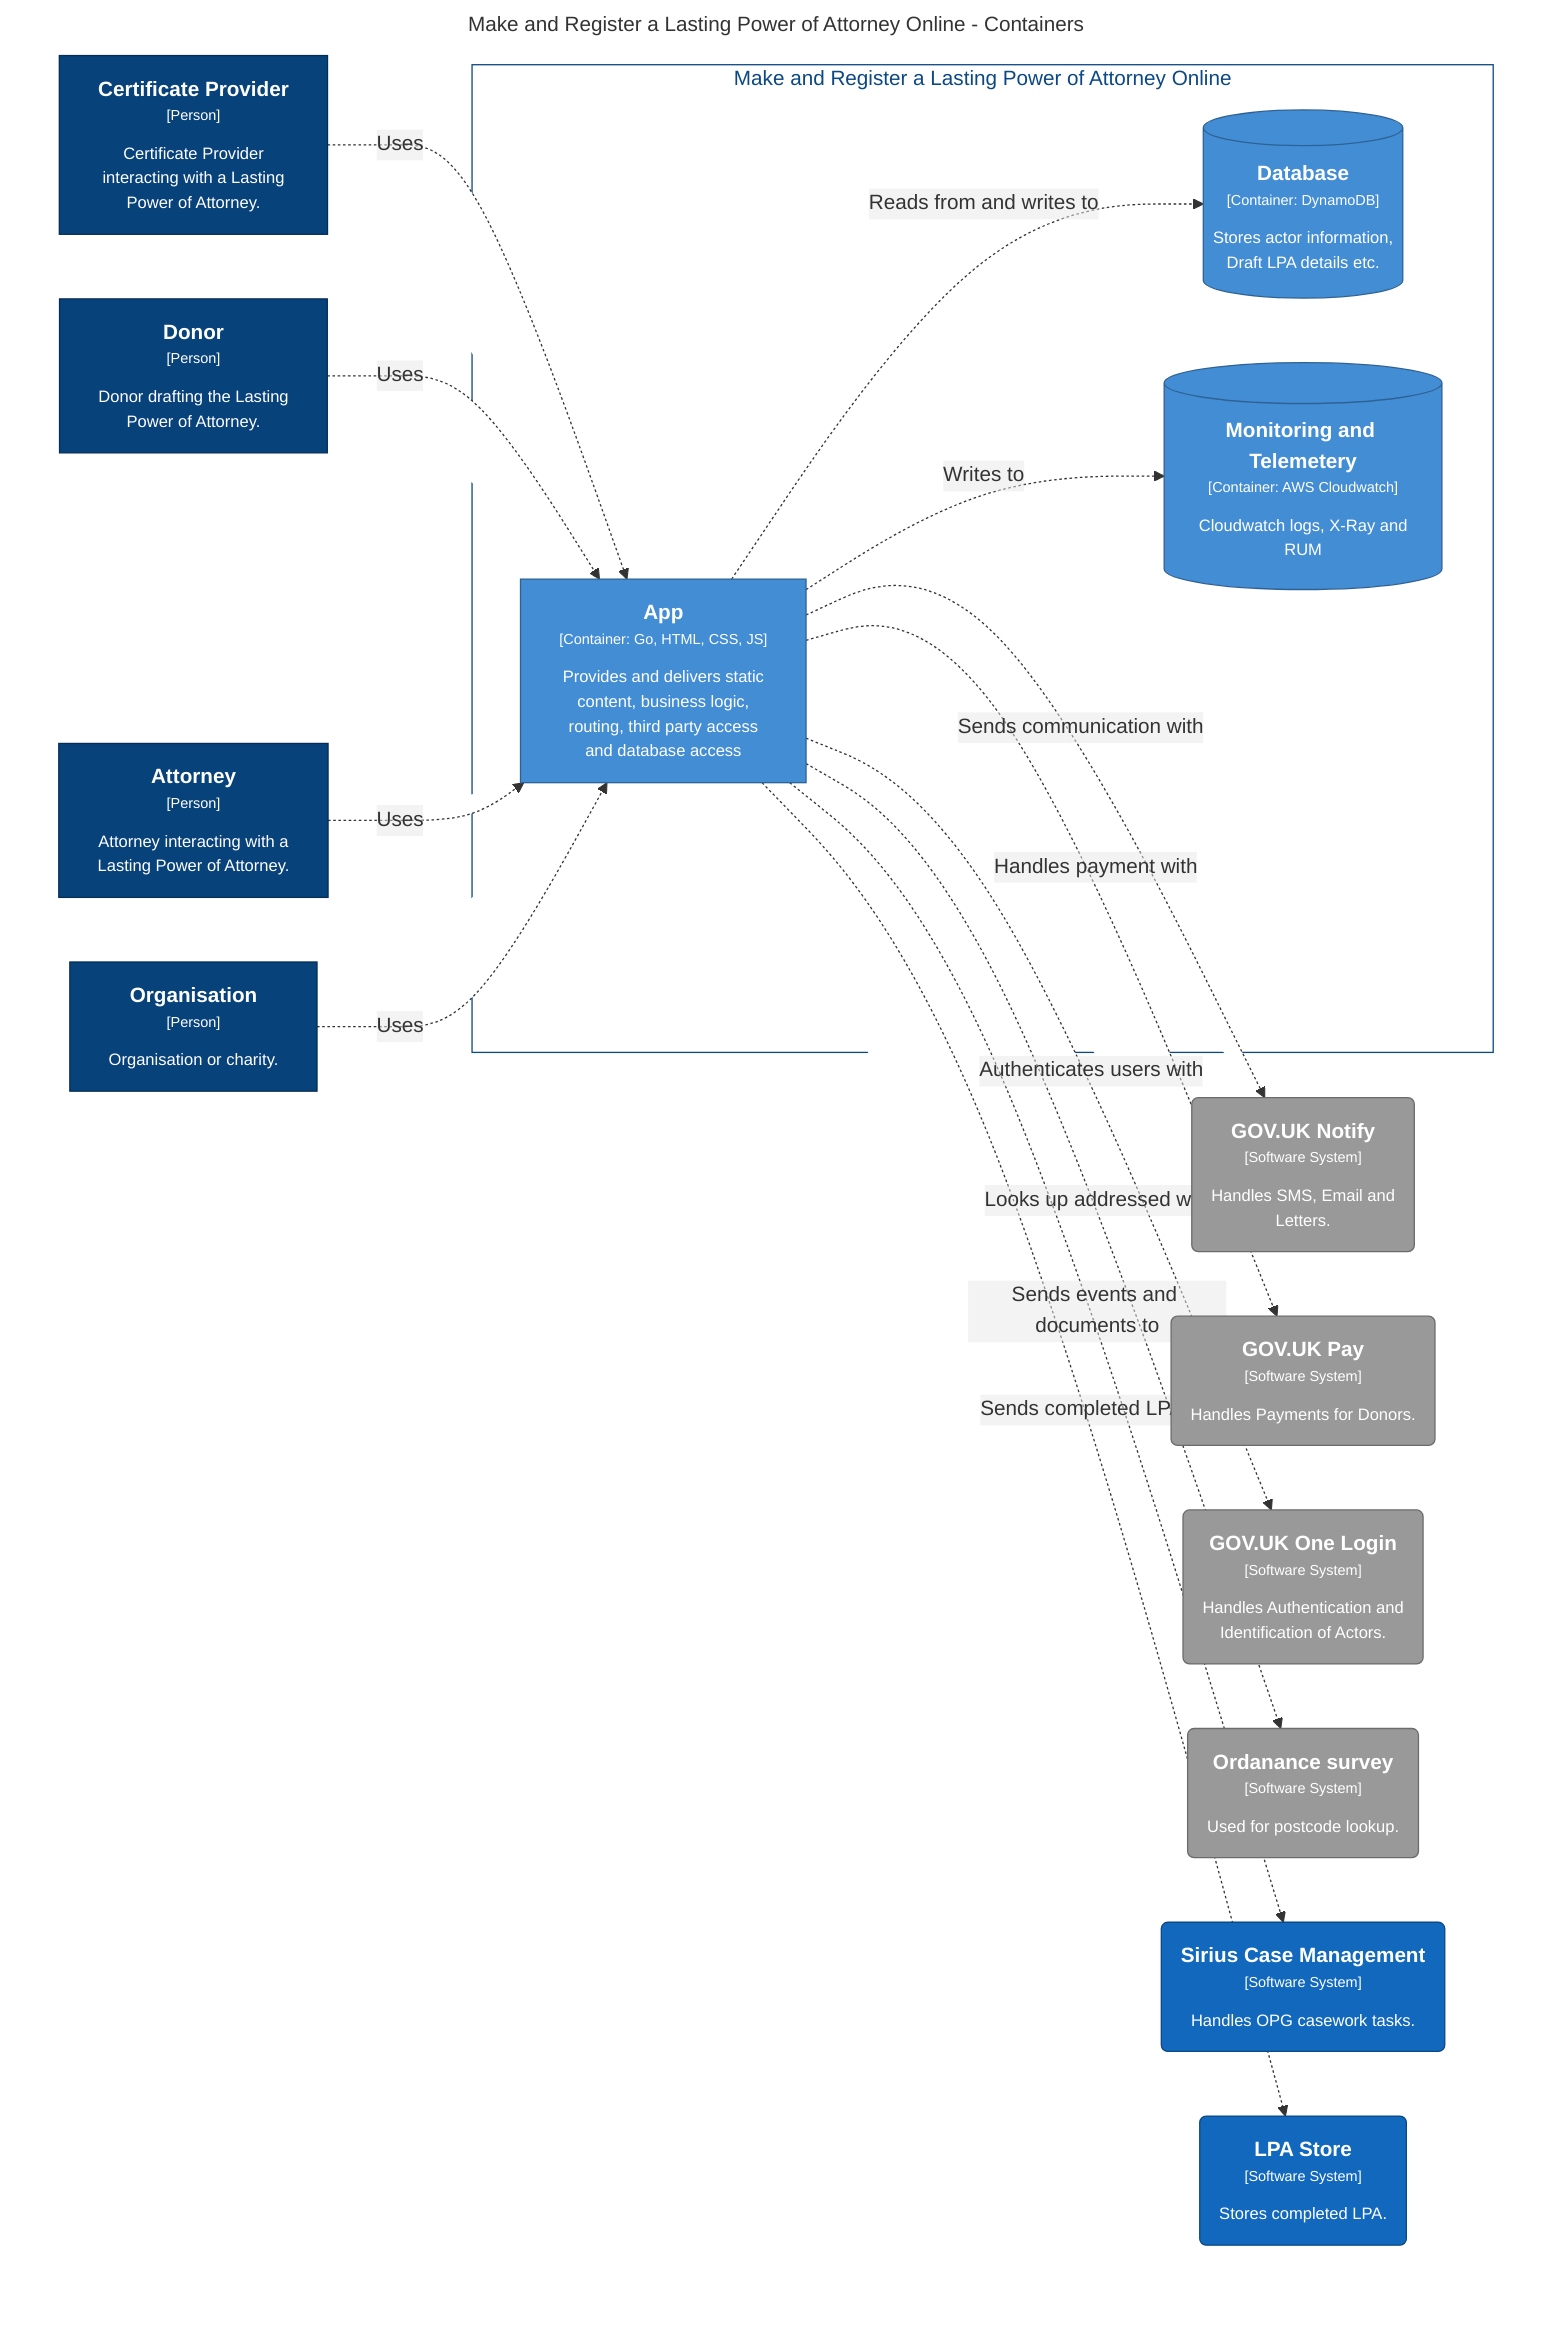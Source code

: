 graph TB
  linkStyle default fill:#ffffff

  subgraph diagram ["Make and Register a Lasting Power of Attorney Online - Containers"]
    style diagram fill:#ffffff,stroke:#ffffff

    2["<div style='font-weight: bold'>Attorney</div><div style='font-size: 70%; margin-top: 0px'>[Person]</div><div style='font-size: 80%; margin-top:10px'>Attorney interacting with a<br />Lasting Power of Attorney.</div>"]
    style 2 fill:#08427b,stroke:#052e56,color:#ffffff
    3["<div style='font-weight: bold'>Donor</div><div style='font-size: 70%; margin-top: 0px'>[Person]</div><div style='font-size: 80%; margin-top:10px'>Donor drafting the Lasting<br />Power of Attorney.</div>"]
    style 3 fill:#08427b,stroke:#052e56,color:#ffffff
    4["<div style='font-weight: bold'>Certificate Provider</div><div style='font-size: 70%; margin-top: 0px'>[Person]</div><div style='font-size: 80%; margin-top:10px'>Certificate Provider<br />interacting with a Lasting<br />Power of Attorney.</div>"]
    style 4 fill:#08427b,stroke:#052e56,color:#ffffff
    6["<div style='font-weight: bold'>Organisation</div><div style='font-size: 70%; margin-top: 0px'>[Person]</div><div style='font-size: 80%; margin-top:10px'>Organisation or charity.</div>"]
    style 6 fill:#08427b,stroke:#052e56,color:#ffffff
    21("<div style='font-weight: bold'>GOV.UK Notify</div><div style='font-size: 70%; margin-top: 0px'>[Software System]</div><div style='font-size: 80%; margin-top:10px'>Handles SMS, Email and<br />Letters.</div>")
    style 21 fill:#999999,stroke:#6b6b6b,color:#ffffff
    22("<div style='font-weight: bold'>GOV.UK Pay</div><div style='font-size: 70%; margin-top: 0px'>[Software System]</div><div style='font-size: 80%; margin-top:10px'>Handles Payments for Donors.</div>")
    style 22 fill:#999999,stroke:#6b6b6b,color:#ffffff
    23("<div style='font-weight: bold'>GOV.UK One Login</div><div style='font-size: 70%; margin-top: 0px'>[Software System]</div><div style='font-size: 80%; margin-top:10px'>Handles Authentication and<br />Identification of Actors.</div>")
    style 23 fill:#999999,stroke:#6b6b6b,color:#ffffff
    24("<div style='font-weight: bold'>Ordanance survey</div><div style='font-size: 70%; margin-top: 0px'>[Software System]</div><div style='font-size: 80%; margin-top:10px'>Used for postcode lookup.</div>")
    style 24 fill:#999999,stroke:#6b6b6b,color:#ffffff
    25("<div style='font-weight: bold'>Sirius Case Management</div><div style='font-size: 70%; margin-top: 0px'>[Software System]</div><div style='font-size: 80%; margin-top:10px'>Handles OPG casework tasks.</div>")
    style 25 fill:#1168bd,stroke:#0b4884,color:#ffffff
    26("<div style='font-weight: bold'>LPA Store</div><div style='font-size: 70%; margin-top: 0px'>[Software System]</div><div style='font-size: 80%; margin-top:10px'>Stores completed LPA.</div>")
    style 26 fill:#1168bd,stroke:#0b4884,color:#ffffff

    subgraph 7 [Make and Register a Lasting Power of Attorney Online]
      style 7 fill:#ffffff,stroke:#0b4884,color:#0b4884

      10["<div style='font-weight: bold'>App</div><div style='font-size: 70%; margin-top: 0px'>[Container: Go, HTML, CSS, JS]</div><div style='font-size: 80%; margin-top:10px'>Provides and delivers static<br />content, business logic,<br />routing, third party access<br />and database access</div>"]
      style 10 fill:#438dd5,stroke:#2e6295,color:#ffffff
      8[("<div style='font-weight: bold'>Database</div><div style='font-size: 70%; margin-top: 0px'>[Container: DynamoDB]</div><div style='font-size: 80%; margin-top:10px'>Stores actor information,<br />Draft LPA details etc.</div>")]
      style 8 fill:#438dd5,stroke:#2e6295,color:#ffffff
      9[("<div style='font-weight: bold'>Monitoring and Telemetery</div><div style='font-size: 70%; margin-top: 0px'>[Container: AWS Cloudwatch]</div><div style='font-size: 80%; margin-top:10px'>Cloudwatch logs, X-Ray and<br />RUM</div>")]
      style 9 fill:#438dd5,stroke:#2e6295,color:#ffffff
    end

    10-. "<div>Reads from and writes to</div><div style='font-size: 70%'></div>" .->8
    10-. "<div>Writes to</div><div style='font-size: 70%'></div>" .->9
    4-. "<div>Uses</div><div style='font-size: 70%'></div>" .->10
    3-. "<div>Uses</div><div style='font-size: 70%'></div>" .->10
    2-. "<div>Uses</div><div style='font-size: 70%'></div>" .->10
    6-. "<div>Uses</div><div style='font-size: 70%'></div>" .->10
    10-. "<div>Sends communication with</div><div style='font-size: 70%'></div>" .->21
    10-. "<div>Handles payment with</div><div style='font-size: 70%'></div>" .->22
    10-. "<div>Authenticates users with</div><div style='font-size: 70%'></div>" .->23
    10-. "<div>Looks up addressed with</div><div style='font-size: 70%'></div>" .->24
    10-. "<div>Sends events and documents to</div><div style='font-size: 70%'></div>" .->25
    10-. "<div>Sends completed LPA to</div><div style='font-size: 70%'></div>" .->26
  end